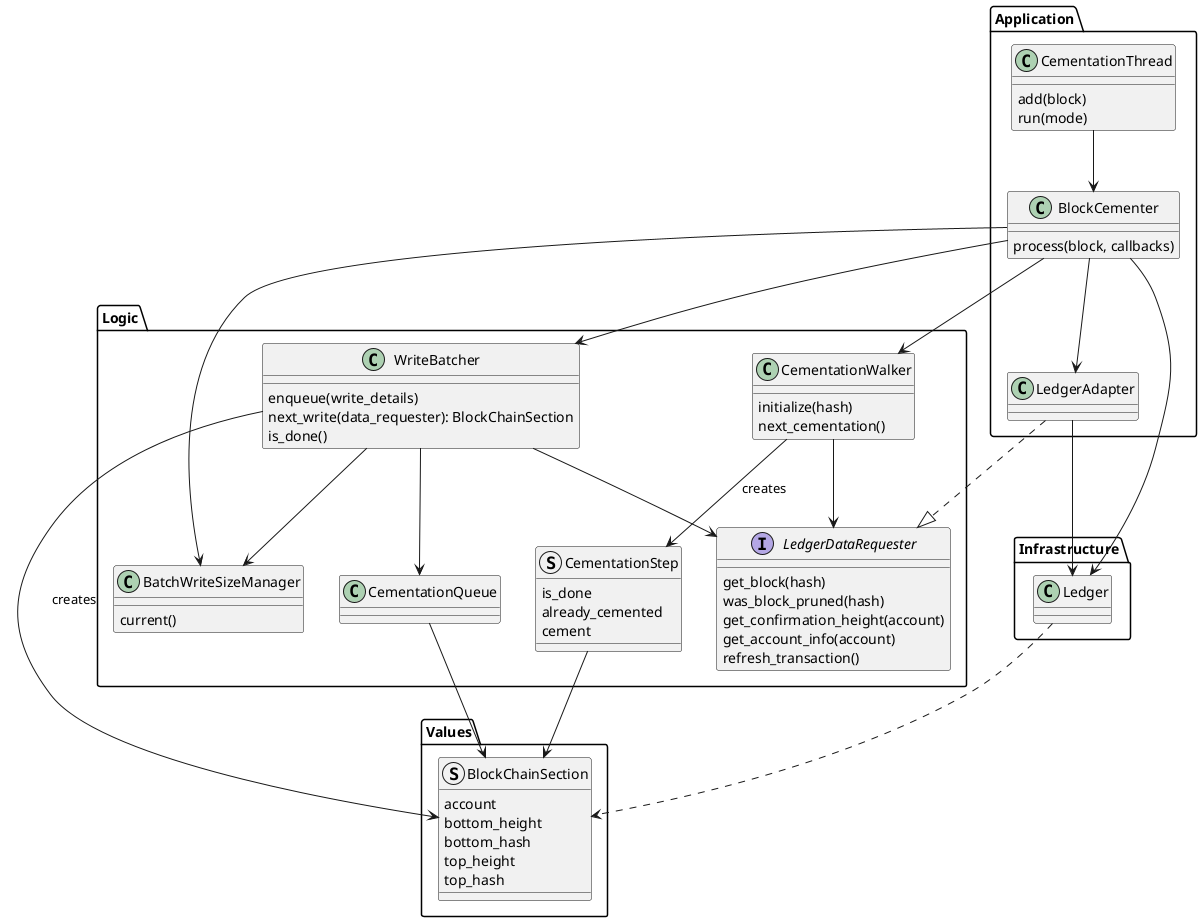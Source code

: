 @startuml "Confirmation Height"

package "Infrastructure" {
    class Ledger
}

package "Logic"{
    class CementationQueue

    class WriteBatcher {
        enqueue(write_details)
        next_write(data_requester): BlockChainSection
        is_done()
    }

    class BatchWriteSizeManager {
        current()
    }

    interface LedgerDataRequester{
        get_block(hash)
        was_block_pruned(hash)
        get_confirmation_height(account)
        get_account_info(account)
        refresh_transaction()
    }

    struct CementationStep{
        is_done
        already_cemented
        cement
    }

    class CementationWalker{
        initialize(hash)
        next_cementation()
    }

}

package "Values"{
    struct BlockChainSection{
        account
        bottom_height
        bottom_hash
        top_height
        top_hash
    }
}

package "Application"{
    class CementationThread{
        add(block)
        run(mode)
    }

    class BlockCementer{
        process(block, callbacks)
    }

    class LedgerAdapter
}

Ledger ..> BlockChainSection

BlockCementer --> Ledger
BlockCementer --> WriteBatcher
BlockCementer --> BatchWriteSizeManager
BlockCementer --> LedgerAdapter
BlockCementer --> CementationWalker

CementationWalker --> CementationStep: creates
CementationWalker --> LedgerDataRequester

CementationStep --> BlockChainSection

WriteBatcher --> BatchWriteSizeManager
WriteBatcher --> CementationQueue
WriteBatcher --> LedgerDataRequester
WriteBatcher --> BlockChainSection: creates

CementationQueue --> BlockChainSection

CementationThread --> BlockCementer

LedgerAdapter ..|> LedgerDataRequester
LedgerAdapter --> Ledger

@enduml